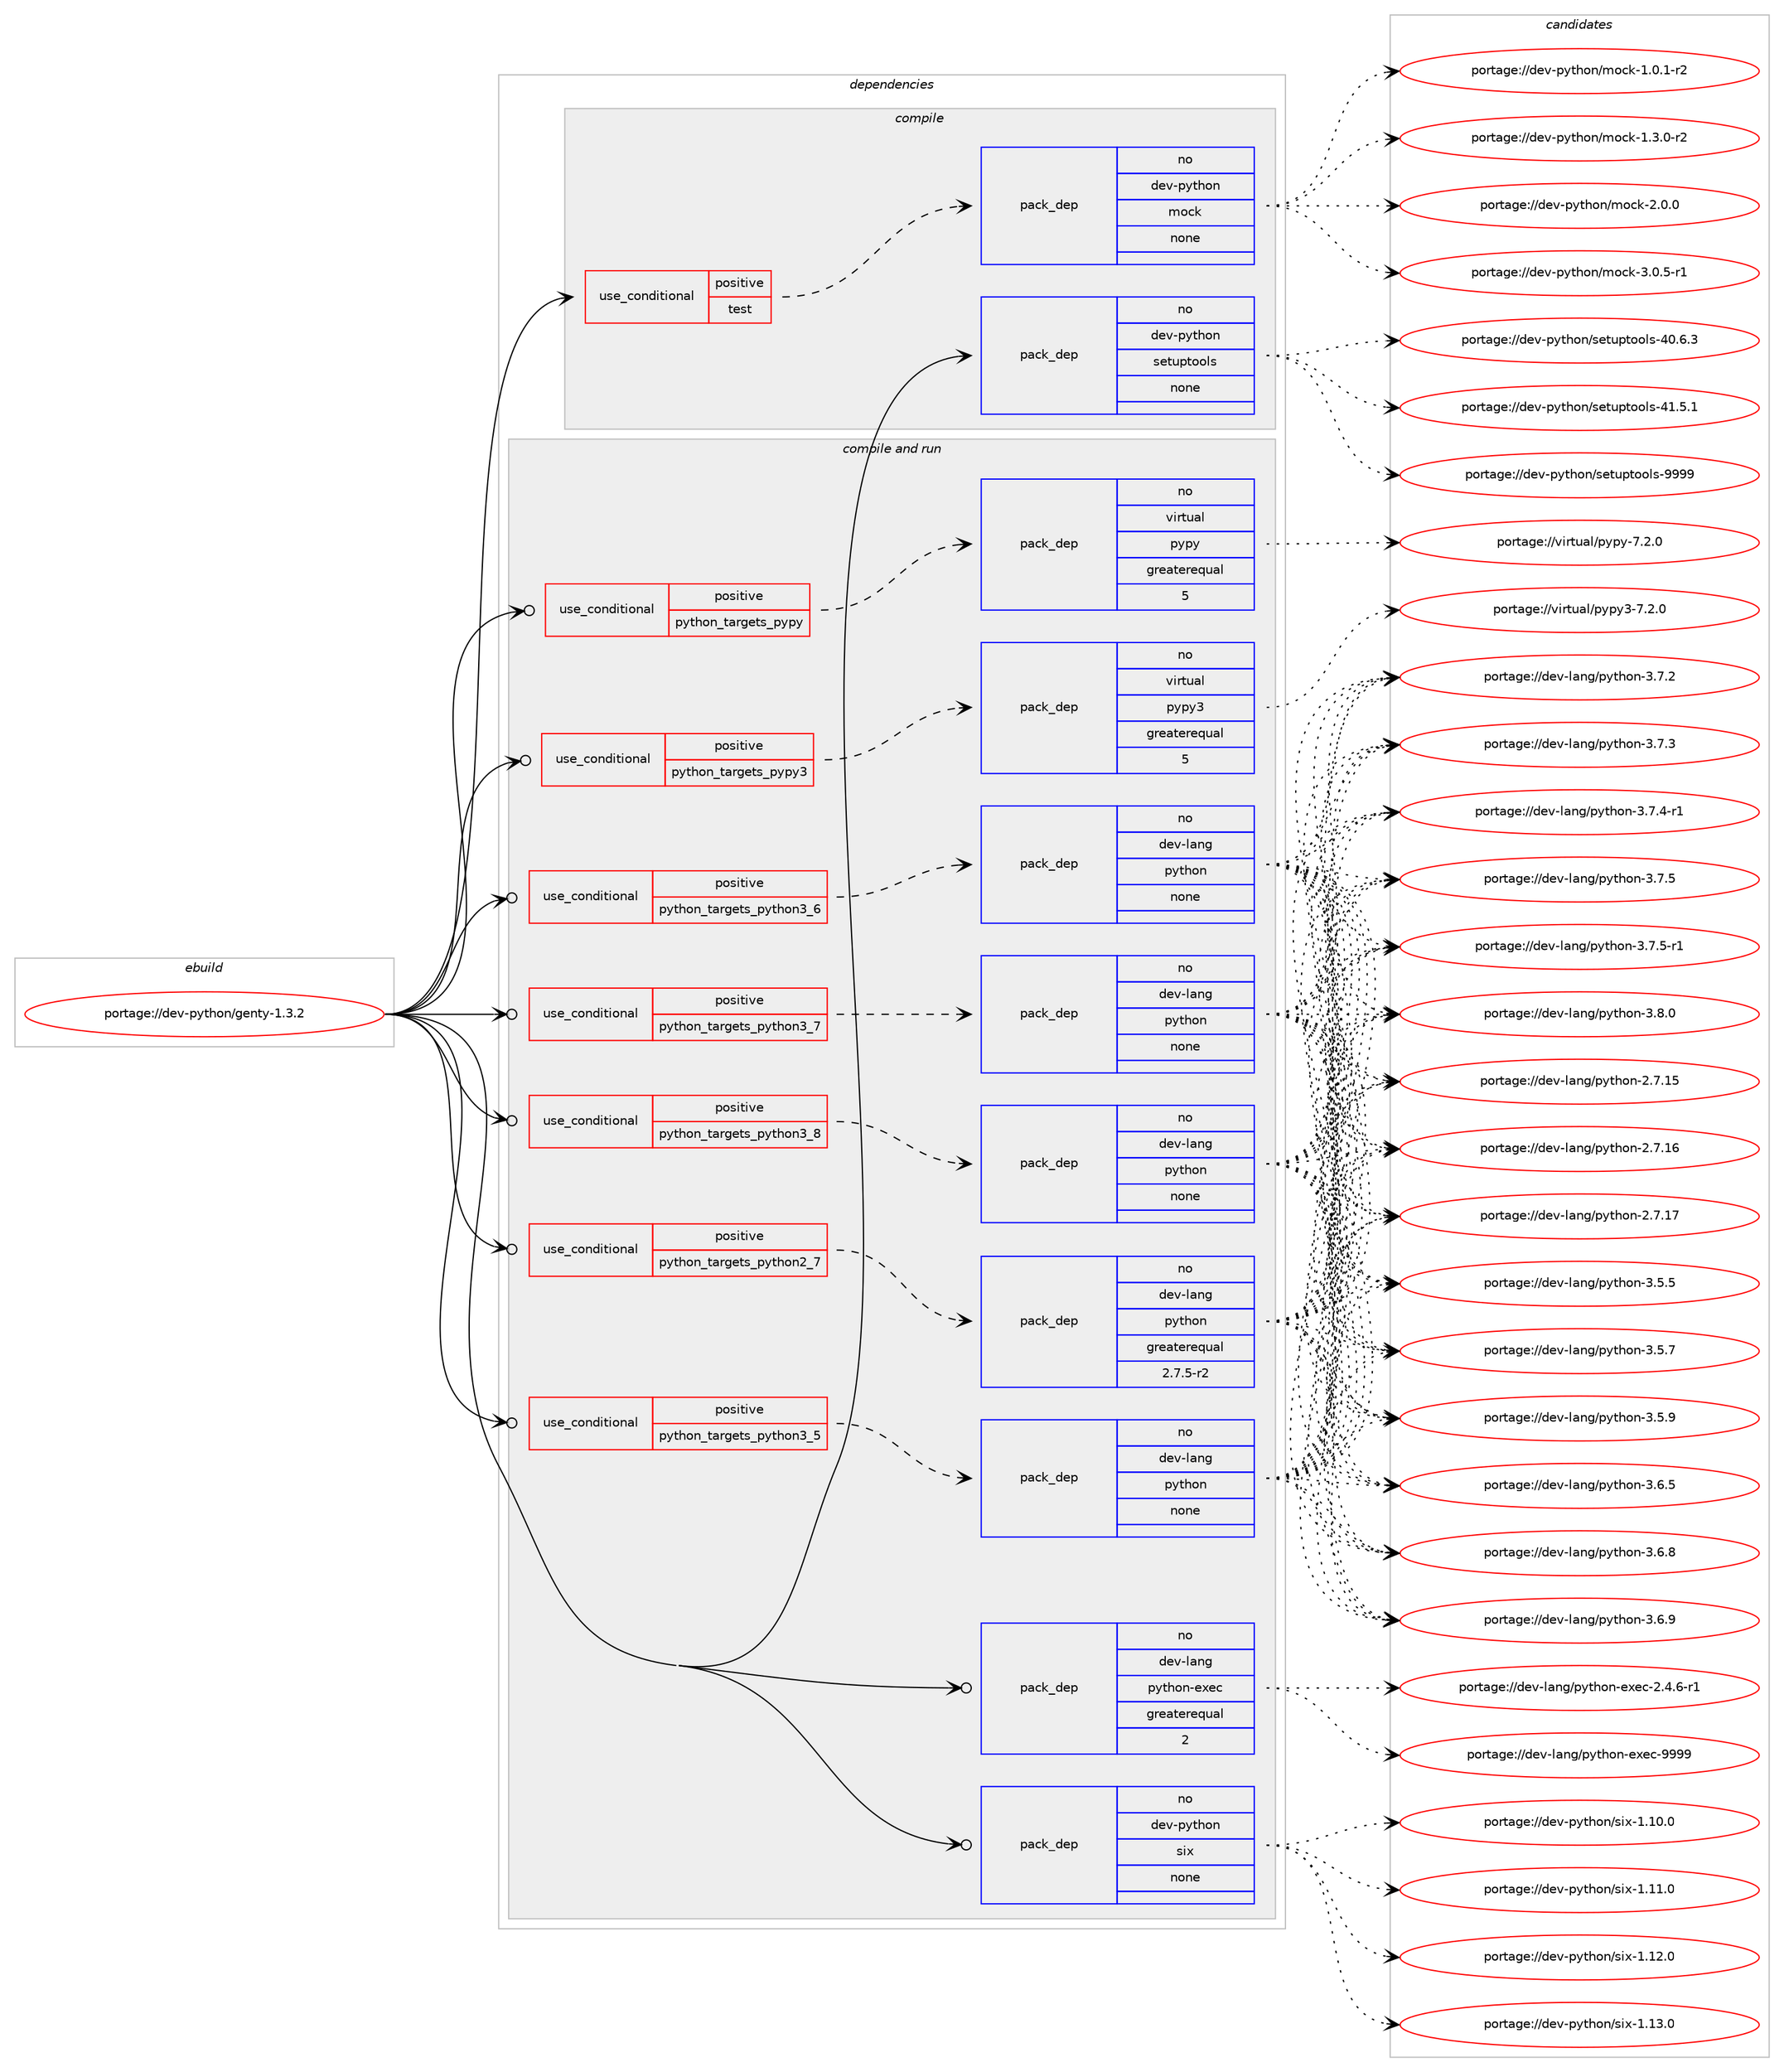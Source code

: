 digraph prolog {

# *************
# Graph options
# *************

newrank=true;
concentrate=true;
compound=true;
graph [rankdir=LR,fontname=Helvetica,fontsize=10,ranksep=1.5];#, ranksep=2.5, nodesep=0.2];
edge  [arrowhead=vee];
node  [fontname=Helvetica,fontsize=10];

# **********
# The ebuild
# **********

subgraph cluster_leftcol {
color=gray;
rank=same;
label=<<i>ebuild</i>>;
id [label="portage://dev-python/genty-1.3.2", color=red, width=4, href="../dev-python/genty-1.3.2.svg"];
}

# ****************
# The dependencies
# ****************

subgraph cluster_midcol {
color=gray;
label=<<i>dependencies</i>>;
subgraph cluster_compile {
fillcolor="#eeeeee";
style=filled;
label=<<i>compile</i>>;
subgraph cond29162 {
dependency141166 [label=<<TABLE BORDER="0" CELLBORDER="1" CELLSPACING="0" CELLPADDING="4"><TR><TD ROWSPAN="3" CELLPADDING="10">use_conditional</TD></TR><TR><TD>positive</TD></TR><TR><TD>test</TD></TR></TABLE>>, shape=none, color=red];
subgraph pack108686 {
dependency141167 [label=<<TABLE BORDER="0" CELLBORDER="1" CELLSPACING="0" CELLPADDING="4" WIDTH="220"><TR><TD ROWSPAN="6" CELLPADDING="30">pack_dep</TD></TR><TR><TD WIDTH="110">no</TD></TR><TR><TD>dev-python</TD></TR><TR><TD>mock</TD></TR><TR><TD>none</TD></TR><TR><TD></TD></TR></TABLE>>, shape=none, color=blue];
}
dependency141166:e -> dependency141167:w [weight=20,style="dashed",arrowhead="vee"];
}
id:e -> dependency141166:w [weight=20,style="solid",arrowhead="vee"];
subgraph pack108687 {
dependency141168 [label=<<TABLE BORDER="0" CELLBORDER="1" CELLSPACING="0" CELLPADDING="4" WIDTH="220"><TR><TD ROWSPAN="6" CELLPADDING="30">pack_dep</TD></TR><TR><TD WIDTH="110">no</TD></TR><TR><TD>dev-python</TD></TR><TR><TD>setuptools</TD></TR><TR><TD>none</TD></TR><TR><TD></TD></TR></TABLE>>, shape=none, color=blue];
}
id:e -> dependency141168:w [weight=20,style="solid",arrowhead="vee"];
}
subgraph cluster_compileandrun {
fillcolor="#eeeeee";
style=filled;
label=<<i>compile and run</i>>;
subgraph cond29163 {
dependency141169 [label=<<TABLE BORDER="0" CELLBORDER="1" CELLSPACING="0" CELLPADDING="4"><TR><TD ROWSPAN="3" CELLPADDING="10">use_conditional</TD></TR><TR><TD>positive</TD></TR><TR><TD>python_targets_pypy</TD></TR></TABLE>>, shape=none, color=red];
subgraph pack108688 {
dependency141170 [label=<<TABLE BORDER="0" CELLBORDER="1" CELLSPACING="0" CELLPADDING="4" WIDTH="220"><TR><TD ROWSPAN="6" CELLPADDING="30">pack_dep</TD></TR><TR><TD WIDTH="110">no</TD></TR><TR><TD>virtual</TD></TR><TR><TD>pypy</TD></TR><TR><TD>greaterequal</TD></TR><TR><TD>5</TD></TR></TABLE>>, shape=none, color=blue];
}
dependency141169:e -> dependency141170:w [weight=20,style="dashed",arrowhead="vee"];
}
id:e -> dependency141169:w [weight=20,style="solid",arrowhead="odotvee"];
subgraph cond29164 {
dependency141171 [label=<<TABLE BORDER="0" CELLBORDER="1" CELLSPACING="0" CELLPADDING="4"><TR><TD ROWSPAN="3" CELLPADDING="10">use_conditional</TD></TR><TR><TD>positive</TD></TR><TR><TD>python_targets_pypy3</TD></TR></TABLE>>, shape=none, color=red];
subgraph pack108689 {
dependency141172 [label=<<TABLE BORDER="0" CELLBORDER="1" CELLSPACING="0" CELLPADDING="4" WIDTH="220"><TR><TD ROWSPAN="6" CELLPADDING="30">pack_dep</TD></TR><TR><TD WIDTH="110">no</TD></TR><TR><TD>virtual</TD></TR><TR><TD>pypy3</TD></TR><TR><TD>greaterequal</TD></TR><TR><TD>5</TD></TR></TABLE>>, shape=none, color=blue];
}
dependency141171:e -> dependency141172:w [weight=20,style="dashed",arrowhead="vee"];
}
id:e -> dependency141171:w [weight=20,style="solid",arrowhead="odotvee"];
subgraph cond29165 {
dependency141173 [label=<<TABLE BORDER="0" CELLBORDER="1" CELLSPACING="0" CELLPADDING="4"><TR><TD ROWSPAN="3" CELLPADDING="10">use_conditional</TD></TR><TR><TD>positive</TD></TR><TR><TD>python_targets_python2_7</TD></TR></TABLE>>, shape=none, color=red];
subgraph pack108690 {
dependency141174 [label=<<TABLE BORDER="0" CELLBORDER="1" CELLSPACING="0" CELLPADDING="4" WIDTH="220"><TR><TD ROWSPAN="6" CELLPADDING="30">pack_dep</TD></TR><TR><TD WIDTH="110">no</TD></TR><TR><TD>dev-lang</TD></TR><TR><TD>python</TD></TR><TR><TD>greaterequal</TD></TR><TR><TD>2.7.5-r2</TD></TR></TABLE>>, shape=none, color=blue];
}
dependency141173:e -> dependency141174:w [weight=20,style="dashed",arrowhead="vee"];
}
id:e -> dependency141173:w [weight=20,style="solid",arrowhead="odotvee"];
subgraph cond29166 {
dependency141175 [label=<<TABLE BORDER="0" CELLBORDER="1" CELLSPACING="0" CELLPADDING="4"><TR><TD ROWSPAN="3" CELLPADDING="10">use_conditional</TD></TR><TR><TD>positive</TD></TR><TR><TD>python_targets_python3_5</TD></TR></TABLE>>, shape=none, color=red];
subgraph pack108691 {
dependency141176 [label=<<TABLE BORDER="0" CELLBORDER="1" CELLSPACING="0" CELLPADDING="4" WIDTH="220"><TR><TD ROWSPAN="6" CELLPADDING="30">pack_dep</TD></TR><TR><TD WIDTH="110">no</TD></TR><TR><TD>dev-lang</TD></TR><TR><TD>python</TD></TR><TR><TD>none</TD></TR><TR><TD></TD></TR></TABLE>>, shape=none, color=blue];
}
dependency141175:e -> dependency141176:w [weight=20,style="dashed",arrowhead="vee"];
}
id:e -> dependency141175:w [weight=20,style="solid",arrowhead="odotvee"];
subgraph cond29167 {
dependency141177 [label=<<TABLE BORDER="0" CELLBORDER="1" CELLSPACING="0" CELLPADDING="4"><TR><TD ROWSPAN="3" CELLPADDING="10">use_conditional</TD></TR><TR><TD>positive</TD></TR><TR><TD>python_targets_python3_6</TD></TR></TABLE>>, shape=none, color=red];
subgraph pack108692 {
dependency141178 [label=<<TABLE BORDER="0" CELLBORDER="1" CELLSPACING="0" CELLPADDING="4" WIDTH="220"><TR><TD ROWSPAN="6" CELLPADDING="30">pack_dep</TD></TR><TR><TD WIDTH="110">no</TD></TR><TR><TD>dev-lang</TD></TR><TR><TD>python</TD></TR><TR><TD>none</TD></TR><TR><TD></TD></TR></TABLE>>, shape=none, color=blue];
}
dependency141177:e -> dependency141178:w [weight=20,style="dashed",arrowhead="vee"];
}
id:e -> dependency141177:w [weight=20,style="solid",arrowhead="odotvee"];
subgraph cond29168 {
dependency141179 [label=<<TABLE BORDER="0" CELLBORDER="1" CELLSPACING="0" CELLPADDING="4"><TR><TD ROWSPAN="3" CELLPADDING="10">use_conditional</TD></TR><TR><TD>positive</TD></TR><TR><TD>python_targets_python3_7</TD></TR></TABLE>>, shape=none, color=red];
subgraph pack108693 {
dependency141180 [label=<<TABLE BORDER="0" CELLBORDER="1" CELLSPACING="0" CELLPADDING="4" WIDTH="220"><TR><TD ROWSPAN="6" CELLPADDING="30">pack_dep</TD></TR><TR><TD WIDTH="110">no</TD></TR><TR><TD>dev-lang</TD></TR><TR><TD>python</TD></TR><TR><TD>none</TD></TR><TR><TD></TD></TR></TABLE>>, shape=none, color=blue];
}
dependency141179:e -> dependency141180:w [weight=20,style="dashed",arrowhead="vee"];
}
id:e -> dependency141179:w [weight=20,style="solid",arrowhead="odotvee"];
subgraph cond29169 {
dependency141181 [label=<<TABLE BORDER="0" CELLBORDER="1" CELLSPACING="0" CELLPADDING="4"><TR><TD ROWSPAN="3" CELLPADDING="10">use_conditional</TD></TR><TR><TD>positive</TD></TR><TR><TD>python_targets_python3_8</TD></TR></TABLE>>, shape=none, color=red];
subgraph pack108694 {
dependency141182 [label=<<TABLE BORDER="0" CELLBORDER="1" CELLSPACING="0" CELLPADDING="4" WIDTH="220"><TR><TD ROWSPAN="6" CELLPADDING="30">pack_dep</TD></TR><TR><TD WIDTH="110">no</TD></TR><TR><TD>dev-lang</TD></TR><TR><TD>python</TD></TR><TR><TD>none</TD></TR><TR><TD></TD></TR></TABLE>>, shape=none, color=blue];
}
dependency141181:e -> dependency141182:w [weight=20,style="dashed",arrowhead="vee"];
}
id:e -> dependency141181:w [weight=20,style="solid",arrowhead="odotvee"];
subgraph pack108695 {
dependency141183 [label=<<TABLE BORDER="0" CELLBORDER="1" CELLSPACING="0" CELLPADDING="4" WIDTH="220"><TR><TD ROWSPAN="6" CELLPADDING="30">pack_dep</TD></TR><TR><TD WIDTH="110">no</TD></TR><TR><TD>dev-lang</TD></TR><TR><TD>python-exec</TD></TR><TR><TD>greaterequal</TD></TR><TR><TD>2</TD></TR></TABLE>>, shape=none, color=blue];
}
id:e -> dependency141183:w [weight=20,style="solid",arrowhead="odotvee"];
subgraph pack108696 {
dependency141184 [label=<<TABLE BORDER="0" CELLBORDER="1" CELLSPACING="0" CELLPADDING="4" WIDTH="220"><TR><TD ROWSPAN="6" CELLPADDING="30">pack_dep</TD></TR><TR><TD WIDTH="110">no</TD></TR><TR><TD>dev-python</TD></TR><TR><TD>six</TD></TR><TR><TD>none</TD></TR><TR><TD></TD></TR></TABLE>>, shape=none, color=blue];
}
id:e -> dependency141184:w [weight=20,style="solid",arrowhead="odotvee"];
}
subgraph cluster_run {
fillcolor="#eeeeee";
style=filled;
label=<<i>run</i>>;
}
}

# **************
# The candidates
# **************

subgraph cluster_choices {
rank=same;
color=gray;
label=<<i>candidates</i>>;

subgraph choice108686 {
color=black;
nodesep=1;
choiceportage1001011184511212111610411111047109111991074549464846494511450 [label="portage://dev-python/mock-1.0.1-r2", color=red, width=4,href="../dev-python/mock-1.0.1-r2.svg"];
choiceportage1001011184511212111610411111047109111991074549465146484511450 [label="portage://dev-python/mock-1.3.0-r2", color=red, width=4,href="../dev-python/mock-1.3.0-r2.svg"];
choiceportage100101118451121211161041111104710911199107455046484648 [label="portage://dev-python/mock-2.0.0", color=red, width=4,href="../dev-python/mock-2.0.0.svg"];
choiceportage1001011184511212111610411111047109111991074551464846534511449 [label="portage://dev-python/mock-3.0.5-r1", color=red, width=4,href="../dev-python/mock-3.0.5-r1.svg"];
dependency141167:e -> choiceportage1001011184511212111610411111047109111991074549464846494511450:w [style=dotted,weight="100"];
dependency141167:e -> choiceportage1001011184511212111610411111047109111991074549465146484511450:w [style=dotted,weight="100"];
dependency141167:e -> choiceportage100101118451121211161041111104710911199107455046484648:w [style=dotted,weight="100"];
dependency141167:e -> choiceportage1001011184511212111610411111047109111991074551464846534511449:w [style=dotted,weight="100"];
}
subgraph choice108687 {
color=black;
nodesep=1;
choiceportage100101118451121211161041111104711510111611711211611111110811545524846544651 [label="portage://dev-python/setuptools-40.6.3", color=red, width=4,href="../dev-python/setuptools-40.6.3.svg"];
choiceportage100101118451121211161041111104711510111611711211611111110811545524946534649 [label="portage://dev-python/setuptools-41.5.1", color=red, width=4,href="../dev-python/setuptools-41.5.1.svg"];
choiceportage10010111845112121116104111110471151011161171121161111111081154557575757 [label="portage://dev-python/setuptools-9999", color=red, width=4,href="../dev-python/setuptools-9999.svg"];
dependency141168:e -> choiceportage100101118451121211161041111104711510111611711211611111110811545524846544651:w [style=dotted,weight="100"];
dependency141168:e -> choiceportage100101118451121211161041111104711510111611711211611111110811545524946534649:w [style=dotted,weight="100"];
dependency141168:e -> choiceportage10010111845112121116104111110471151011161171121161111111081154557575757:w [style=dotted,weight="100"];
}
subgraph choice108688 {
color=black;
nodesep=1;
choiceportage1181051141161179710847112121112121455546504648 [label="portage://virtual/pypy-7.2.0", color=red, width=4,href="../virtual/pypy-7.2.0.svg"];
dependency141170:e -> choiceportage1181051141161179710847112121112121455546504648:w [style=dotted,weight="100"];
}
subgraph choice108689 {
color=black;
nodesep=1;
choiceportage118105114116117971084711212111212151455546504648 [label="portage://virtual/pypy3-7.2.0", color=red, width=4,href="../virtual/pypy3-7.2.0.svg"];
dependency141172:e -> choiceportage118105114116117971084711212111212151455546504648:w [style=dotted,weight="100"];
}
subgraph choice108690 {
color=black;
nodesep=1;
choiceportage10010111845108971101034711212111610411111045504655464953 [label="portage://dev-lang/python-2.7.15", color=red, width=4,href="../dev-lang/python-2.7.15.svg"];
choiceportage10010111845108971101034711212111610411111045504655464954 [label="portage://dev-lang/python-2.7.16", color=red, width=4,href="../dev-lang/python-2.7.16.svg"];
choiceportage10010111845108971101034711212111610411111045504655464955 [label="portage://dev-lang/python-2.7.17", color=red, width=4,href="../dev-lang/python-2.7.17.svg"];
choiceportage100101118451089711010347112121116104111110455146534653 [label="portage://dev-lang/python-3.5.5", color=red, width=4,href="../dev-lang/python-3.5.5.svg"];
choiceportage100101118451089711010347112121116104111110455146534655 [label="portage://dev-lang/python-3.5.7", color=red, width=4,href="../dev-lang/python-3.5.7.svg"];
choiceportage100101118451089711010347112121116104111110455146534657 [label="portage://dev-lang/python-3.5.9", color=red, width=4,href="../dev-lang/python-3.5.9.svg"];
choiceportage100101118451089711010347112121116104111110455146544653 [label="portage://dev-lang/python-3.6.5", color=red, width=4,href="../dev-lang/python-3.6.5.svg"];
choiceportage100101118451089711010347112121116104111110455146544656 [label="portage://dev-lang/python-3.6.8", color=red, width=4,href="../dev-lang/python-3.6.8.svg"];
choiceportage100101118451089711010347112121116104111110455146544657 [label="portage://dev-lang/python-3.6.9", color=red, width=4,href="../dev-lang/python-3.6.9.svg"];
choiceportage100101118451089711010347112121116104111110455146554650 [label="portage://dev-lang/python-3.7.2", color=red, width=4,href="../dev-lang/python-3.7.2.svg"];
choiceportage100101118451089711010347112121116104111110455146554651 [label="portage://dev-lang/python-3.7.3", color=red, width=4,href="../dev-lang/python-3.7.3.svg"];
choiceportage1001011184510897110103471121211161041111104551465546524511449 [label="portage://dev-lang/python-3.7.4-r1", color=red, width=4,href="../dev-lang/python-3.7.4-r1.svg"];
choiceportage100101118451089711010347112121116104111110455146554653 [label="portage://dev-lang/python-3.7.5", color=red, width=4,href="../dev-lang/python-3.7.5.svg"];
choiceportage1001011184510897110103471121211161041111104551465546534511449 [label="portage://dev-lang/python-3.7.5-r1", color=red, width=4,href="../dev-lang/python-3.7.5-r1.svg"];
choiceportage100101118451089711010347112121116104111110455146564648 [label="portage://dev-lang/python-3.8.0", color=red, width=4,href="../dev-lang/python-3.8.0.svg"];
dependency141174:e -> choiceportage10010111845108971101034711212111610411111045504655464953:w [style=dotted,weight="100"];
dependency141174:e -> choiceportage10010111845108971101034711212111610411111045504655464954:w [style=dotted,weight="100"];
dependency141174:e -> choiceportage10010111845108971101034711212111610411111045504655464955:w [style=dotted,weight="100"];
dependency141174:e -> choiceportage100101118451089711010347112121116104111110455146534653:w [style=dotted,weight="100"];
dependency141174:e -> choiceportage100101118451089711010347112121116104111110455146534655:w [style=dotted,weight="100"];
dependency141174:e -> choiceportage100101118451089711010347112121116104111110455146534657:w [style=dotted,weight="100"];
dependency141174:e -> choiceportage100101118451089711010347112121116104111110455146544653:w [style=dotted,weight="100"];
dependency141174:e -> choiceportage100101118451089711010347112121116104111110455146544656:w [style=dotted,weight="100"];
dependency141174:e -> choiceportage100101118451089711010347112121116104111110455146544657:w [style=dotted,weight="100"];
dependency141174:e -> choiceportage100101118451089711010347112121116104111110455146554650:w [style=dotted,weight="100"];
dependency141174:e -> choiceportage100101118451089711010347112121116104111110455146554651:w [style=dotted,weight="100"];
dependency141174:e -> choiceportage1001011184510897110103471121211161041111104551465546524511449:w [style=dotted,weight="100"];
dependency141174:e -> choiceportage100101118451089711010347112121116104111110455146554653:w [style=dotted,weight="100"];
dependency141174:e -> choiceportage1001011184510897110103471121211161041111104551465546534511449:w [style=dotted,weight="100"];
dependency141174:e -> choiceportage100101118451089711010347112121116104111110455146564648:w [style=dotted,weight="100"];
}
subgraph choice108691 {
color=black;
nodesep=1;
choiceportage10010111845108971101034711212111610411111045504655464953 [label="portage://dev-lang/python-2.7.15", color=red, width=4,href="../dev-lang/python-2.7.15.svg"];
choiceportage10010111845108971101034711212111610411111045504655464954 [label="portage://dev-lang/python-2.7.16", color=red, width=4,href="../dev-lang/python-2.7.16.svg"];
choiceportage10010111845108971101034711212111610411111045504655464955 [label="portage://dev-lang/python-2.7.17", color=red, width=4,href="../dev-lang/python-2.7.17.svg"];
choiceportage100101118451089711010347112121116104111110455146534653 [label="portage://dev-lang/python-3.5.5", color=red, width=4,href="../dev-lang/python-3.5.5.svg"];
choiceportage100101118451089711010347112121116104111110455146534655 [label="portage://dev-lang/python-3.5.7", color=red, width=4,href="../dev-lang/python-3.5.7.svg"];
choiceportage100101118451089711010347112121116104111110455146534657 [label="portage://dev-lang/python-3.5.9", color=red, width=4,href="../dev-lang/python-3.5.9.svg"];
choiceportage100101118451089711010347112121116104111110455146544653 [label="portage://dev-lang/python-3.6.5", color=red, width=4,href="../dev-lang/python-3.6.5.svg"];
choiceportage100101118451089711010347112121116104111110455146544656 [label="portage://dev-lang/python-3.6.8", color=red, width=4,href="../dev-lang/python-3.6.8.svg"];
choiceportage100101118451089711010347112121116104111110455146544657 [label="portage://dev-lang/python-3.6.9", color=red, width=4,href="../dev-lang/python-3.6.9.svg"];
choiceportage100101118451089711010347112121116104111110455146554650 [label="portage://dev-lang/python-3.7.2", color=red, width=4,href="../dev-lang/python-3.7.2.svg"];
choiceportage100101118451089711010347112121116104111110455146554651 [label="portage://dev-lang/python-3.7.3", color=red, width=4,href="../dev-lang/python-3.7.3.svg"];
choiceportage1001011184510897110103471121211161041111104551465546524511449 [label="portage://dev-lang/python-3.7.4-r1", color=red, width=4,href="../dev-lang/python-3.7.4-r1.svg"];
choiceportage100101118451089711010347112121116104111110455146554653 [label="portage://dev-lang/python-3.7.5", color=red, width=4,href="../dev-lang/python-3.7.5.svg"];
choiceportage1001011184510897110103471121211161041111104551465546534511449 [label="portage://dev-lang/python-3.7.5-r1", color=red, width=4,href="../dev-lang/python-3.7.5-r1.svg"];
choiceportage100101118451089711010347112121116104111110455146564648 [label="portage://dev-lang/python-3.8.0", color=red, width=4,href="../dev-lang/python-3.8.0.svg"];
dependency141176:e -> choiceportage10010111845108971101034711212111610411111045504655464953:w [style=dotted,weight="100"];
dependency141176:e -> choiceportage10010111845108971101034711212111610411111045504655464954:w [style=dotted,weight="100"];
dependency141176:e -> choiceportage10010111845108971101034711212111610411111045504655464955:w [style=dotted,weight="100"];
dependency141176:e -> choiceportage100101118451089711010347112121116104111110455146534653:w [style=dotted,weight="100"];
dependency141176:e -> choiceportage100101118451089711010347112121116104111110455146534655:w [style=dotted,weight="100"];
dependency141176:e -> choiceportage100101118451089711010347112121116104111110455146534657:w [style=dotted,weight="100"];
dependency141176:e -> choiceportage100101118451089711010347112121116104111110455146544653:w [style=dotted,weight="100"];
dependency141176:e -> choiceportage100101118451089711010347112121116104111110455146544656:w [style=dotted,weight="100"];
dependency141176:e -> choiceportage100101118451089711010347112121116104111110455146544657:w [style=dotted,weight="100"];
dependency141176:e -> choiceportage100101118451089711010347112121116104111110455146554650:w [style=dotted,weight="100"];
dependency141176:e -> choiceportage100101118451089711010347112121116104111110455146554651:w [style=dotted,weight="100"];
dependency141176:e -> choiceportage1001011184510897110103471121211161041111104551465546524511449:w [style=dotted,weight="100"];
dependency141176:e -> choiceportage100101118451089711010347112121116104111110455146554653:w [style=dotted,weight="100"];
dependency141176:e -> choiceportage1001011184510897110103471121211161041111104551465546534511449:w [style=dotted,weight="100"];
dependency141176:e -> choiceportage100101118451089711010347112121116104111110455146564648:w [style=dotted,weight="100"];
}
subgraph choice108692 {
color=black;
nodesep=1;
choiceportage10010111845108971101034711212111610411111045504655464953 [label="portage://dev-lang/python-2.7.15", color=red, width=4,href="../dev-lang/python-2.7.15.svg"];
choiceportage10010111845108971101034711212111610411111045504655464954 [label="portage://dev-lang/python-2.7.16", color=red, width=4,href="../dev-lang/python-2.7.16.svg"];
choiceportage10010111845108971101034711212111610411111045504655464955 [label="portage://dev-lang/python-2.7.17", color=red, width=4,href="../dev-lang/python-2.7.17.svg"];
choiceportage100101118451089711010347112121116104111110455146534653 [label="portage://dev-lang/python-3.5.5", color=red, width=4,href="../dev-lang/python-3.5.5.svg"];
choiceportage100101118451089711010347112121116104111110455146534655 [label="portage://dev-lang/python-3.5.7", color=red, width=4,href="../dev-lang/python-3.5.7.svg"];
choiceportage100101118451089711010347112121116104111110455146534657 [label="portage://dev-lang/python-3.5.9", color=red, width=4,href="../dev-lang/python-3.5.9.svg"];
choiceportage100101118451089711010347112121116104111110455146544653 [label="portage://dev-lang/python-3.6.5", color=red, width=4,href="../dev-lang/python-3.6.5.svg"];
choiceportage100101118451089711010347112121116104111110455146544656 [label="portage://dev-lang/python-3.6.8", color=red, width=4,href="../dev-lang/python-3.6.8.svg"];
choiceportage100101118451089711010347112121116104111110455146544657 [label="portage://dev-lang/python-3.6.9", color=red, width=4,href="../dev-lang/python-3.6.9.svg"];
choiceportage100101118451089711010347112121116104111110455146554650 [label="portage://dev-lang/python-3.7.2", color=red, width=4,href="../dev-lang/python-3.7.2.svg"];
choiceportage100101118451089711010347112121116104111110455146554651 [label="portage://dev-lang/python-3.7.3", color=red, width=4,href="../dev-lang/python-3.7.3.svg"];
choiceportage1001011184510897110103471121211161041111104551465546524511449 [label="portage://dev-lang/python-3.7.4-r1", color=red, width=4,href="../dev-lang/python-3.7.4-r1.svg"];
choiceportage100101118451089711010347112121116104111110455146554653 [label="portage://dev-lang/python-3.7.5", color=red, width=4,href="../dev-lang/python-3.7.5.svg"];
choiceportage1001011184510897110103471121211161041111104551465546534511449 [label="portage://dev-lang/python-3.7.5-r1", color=red, width=4,href="../dev-lang/python-3.7.5-r1.svg"];
choiceportage100101118451089711010347112121116104111110455146564648 [label="portage://dev-lang/python-3.8.0", color=red, width=4,href="../dev-lang/python-3.8.0.svg"];
dependency141178:e -> choiceportage10010111845108971101034711212111610411111045504655464953:w [style=dotted,weight="100"];
dependency141178:e -> choiceportage10010111845108971101034711212111610411111045504655464954:w [style=dotted,weight="100"];
dependency141178:e -> choiceportage10010111845108971101034711212111610411111045504655464955:w [style=dotted,weight="100"];
dependency141178:e -> choiceportage100101118451089711010347112121116104111110455146534653:w [style=dotted,weight="100"];
dependency141178:e -> choiceportage100101118451089711010347112121116104111110455146534655:w [style=dotted,weight="100"];
dependency141178:e -> choiceportage100101118451089711010347112121116104111110455146534657:w [style=dotted,weight="100"];
dependency141178:e -> choiceportage100101118451089711010347112121116104111110455146544653:w [style=dotted,weight="100"];
dependency141178:e -> choiceportage100101118451089711010347112121116104111110455146544656:w [style=dotted,weight="100"];
dependency141178:e -> choiceportage100101118451089711010347112121116104111110455146544657:w [style=dotted,weight="100"];
dependency141178:e -> choiceportage100101118451089711010347112121116104111110455146554650:w [style=dotted,weight="100"];
dependency141178:e -> choiceportage100101118451089711010347112121116104111110455146554651:w [style=dotted,weight="100"];
dependency141178:e -> choiceportage1001011184510897110103471121211161041111104551465546524511449:w [style=dotted,weight="100"];
dependency141178:e -> choiceportage100101118451089711010347112121116104111110455146554653:w [style=dotted,weight="100"];
dependency141178:e -> choiceportage1001011184510897110103471121211161041111104551465546534511449:w [style=dotted,weight="100"];
dependency141178:e -> choiceportage100101118451089711010347112121116104111110455146564648:w [style=dotted,weight="100"];
}
subgraph choice108693 {
color=black;
nodesep=1;
choiceportage10010111845108971101034711212111610411111045504655464953 [label="portage://dev-lang/python-2.7.15", color=red, width=4,href="../dev-lang/python-2.7.15.svg"];
choiceportage10010111845108971101034711212111610411111045504655464954 [label="portage://dev-lang/python-2.7.16", color=red, width=4,href="../dev-lang/python-2.7.16.svg"];
choiceportage10010111845108971101034711212111610411111045504655464955 [label="portage://dev-lang/python-2.7.17", color=red, width=4,href="../dev-lang/python-2.7.17.svg"];
choiceportage100101118451089711010347112121116104111110455146534653 [label="portage://dev-lang/python-3.5.5", color=red, width=4,href="../dev-lang/python-3.5.5.svg"];
choiceportage100101118451089711010347112121116104111110455146534655 [label="portage://dev-lang/python-3.5.7", color=red, width=4,href="../dev-lang/python-3.5.7.svg"];
choiceportage100101118451089711010347112121116104111110455146534657 [label="portage://dev-lang/python-3.5.9", color=red, width=4,href="../dev-lang/python-3.5.9.svg"];
choiceportage100101118451089711010347112121116104111110455146544653 [label="portage://dev-lang/python-3.6.5", color=red, width=4,href="../dev-lang/python-3.6.5.svg"];
choiceportage100101118451089711010347112121116104111110455146544656 [label="portage://dev-lang/python-3.6.8", color=red, width=4,href="../dev-lang/python-3.6.8.svg"];
choiceportage100101118451089711010347112121116104111110455146544657 [label="portage://dev-lang/python-3.6.9", color=red, width=4,href="../dev-lang/python-3.6.9.svg"];
choiceportage100101118451089711010347112121116104111110455146554650 [label="portage://dev-lang/python-3.7.2", color=red, width=4,href="../dev-lang/python-3.7.2.svg"];
choiceportage100101118451089711010347112121116104111110455146554651 [label="portage://dev-lang/python-3.7.3", color=red, width=4,href="../dev-lang/python-3.7.3.svg"];
choiceportage1001011184510897110103471121211161041111104551465546524511449 [label="portage://dev-lang/python-3.7.4-r1", color=red, width=4,href="../dev-lang/python-3.7.4-r1.svg"];
choiceportage100101118451089711010347112121116104111110455146554653 [label="portage://dev-lang/python-3.7.5", color=red, width=4,href="../dev-lang/python-3.7.5.svg"];
choiceportage1001011184510897110103471121211161041111104551465546534511449 [label="portage://dev-lang/python-3.7.5-r1", color=red, width=4,href="../dev-lang/python-3.7.5-r1.svg"];
choiceportage100101118451089711010347112121116104111110455146564648 [label="portage://dev-lang/python-3.8.0", color=red, width=4,href="../dev-lang/python-3.8.0.svg"];
dependency141180:e -> choiceportage10010111845108971101034711212111610411111045504655464953:w [style=dotted,weight="100"];
dependency141180:e -> choiceportage10010111845108971101034711212111610411111045504655464954:w [style=dotted,weight="100"];
dependency141180:e -> choiceportage10010111845108971101034711212111610411111045504655464955:w [style=dotted,weight="100"];
dependency141180:e -> choiceportage100101118451089711010347112121116104111110455146534653:w [style=dotted,weight="100"];
dependency141180:e -> choiceportage100101118451089711010347112121116104111110455146534655:w [style=dotted,weight="100"];
dependency141180:e -> choiceportage100101118451089711010347112121116104111110455146534657:w [style=dotted,weight="100"];
dependency141180:e -> choiceportage100101118451089711010347112121116104111110455146544653:w [style=dotted,weight="100"];
dependency141180:e -> choiceportage100101118451089711010347112121116104111110455146544656:w [style=dotted,weight="100"];
dependency141180:e -> choiceportage100101118451089711010347112121116104111110455146544657:w [style=dotted,weight="100"];
dependency141180:e -> choiceportage100101118451089711010347112121116104111110455146554650:w [style=dotted,weight="100"];
dependency141180:e -> choiceportage100101118451089711010347112121116104111110455146554651:w [style=dotted,weight="100"];
dependency141180:e -> choiceportage1001011184510897110103471121211161041111104551465546524511449:w [style=dotted,weight="100"];
dependency141180:e -> choiceportage100101118451089711010347112121116104111110455146554653:w [style=dotted,weight="100"];
dependency141180:e -> choiceportage1001011184510897110103471121211161041111104551465546534511449:w [style=dotted,weight="100"];
dependency141180:e -> choiceportage100101118451089711010347112121116104111110455146564648:w [style=dotted,weight="100"];
}
subgraph choice108694 {
color=black;
nodesep=1;
choiceportage10010111845108971101034711212111610411111045504655464953 [label="portage://dev-lang/python-2.7.15", color=red, width=4,href="../dev-lang/python-2.7.15.svg"];
choiceportage10010111845108971101034711212111610411111045504655464954 [label="portage://dev-lang/python-2.7.16", color=red, width=4,href="../dev-lang/python-2.7.16.svg"];
choiceportage10010111845108971101034711212111610411111045504655464955 [label="portage://dev-lang/python-2.7.17", color=red, width=4,href="../dev-lang/python-2.7.17.svg"];
choiceportage100101118451089711010347112121116104111110455146534653 [label="portage://dev-lang/python-3.5.5", color=red, width=4,href="../dev-lang/python-3.5.5.svg"];
choiceportage100101118451089711010347112121116104111110455146534655 [label="portage://dev-lang/python-3.5.7", color=red, width=4,href="../dev-lang/python-3.5.7.svg"];
choiceportage100101118451089711010347112121116104111110455146534657 [label="portage://dev-lang/python-3.5.9", color=red, width=4,href="../dev-lang/python-3.5.9.svg"];
choiceportage100101118451089711010347112121116104111110455146544653 [label="portage://dev-lang/python-3.6.5", color=red, width=4,href="../dev-lang/python-3.6.5.svg"];
choiceportage100101118451089711010347112121116104111110455146544656 [label="portage://dev-lang/python-3.6.8", color=red, width=4,href="../dev-lang/python-3.6.8.svg"];
choiceportage100101118451089711010347112121116104111110455146544657 [label="portage://dev-lang/python-3.6.9", color=red, width=4,href="../dev-lang/python-3.6.9.svg"];
choiceportage100101118451089711010347112121116104111110455146554650 [label="portage://dev-lang/python-3.7.2", color=red, width=4,href="../dev-lang/python-3.7.2.svg"];
choiceportage100101118451089711010347112121116104111110455146554651 [label="portage://dev-lang/python-3.7.3", color=red, width=4,href="../dev-lang/python-3.7.3.svg"];
choiceportage1001011184510897110103471121211161041111104551465546524511449 [label="portage://dev-lang/python-3.7.4-r1", color=red, width=4,href="../dev-lang/python-3.7.4-r1.svg"];
choiceportage100101118451089711010347112121116104111110455146554653 [label="portage://dev-lang/python-3.7.5", color=red, width=4,href="../dev-lang/python-3.7.5.svg"];
choiceportage1001011184510897110103471121211161041111104551465546534511449 [label="portage://dev-lang/python-3.7.5-r1", color=red, width=4,href="../dev-lang/python-3.7.5-r1.svg"];
choiceportage100101118451089711010347112121116104111110455146564648 [label="portage://dev-lang/python-3.8.0", color=red, width=4,href="../dev-lang/python-3.8.0.svg"];
dependency141182:e -> choiceportage10010111845108971101034711212111610411111045504655464953:w [style=dotted,weight="100"];
dependency141182:e -> choiceportage10010111845108971101034711212111610411111045504655464954:w [style=dotted,weight="100"];
dependency141182:e -> choiceportage10010111845108971101034711212111610411111045504655464955:w [style=dotted,weight="100"];
dependency141182:e -> choiceportage100101118451089711010347112121116104111110455146534653:w [style=dotted,weight="100"];
dependency141182:e -> choiceportage100101118451089711010347112121116104111110455146534655:w [style=dotted,weight="100"];
dependency141182:e -> choiceportage100101118451089711010347112121116104111110455146534657:w [style=dotted,weight="100"];
dependency141182:e -> choiceportage100101118451089711010347112121116104111110455146544653:w [style=dotted,weight="100"];
dependency141182:e -> choiceportage100101118451089711010347112121116104111110455146544656:w [style=dotted,weight="100"];
dependency141182:e -> choiceportage100101118451089711010347112121116104111110455146544657:w [style=dotted,weight="100"];
dependency141182:e -> choiceportage100101118451089711010347112121116104111110455146554650:w [style=dotted,weight="100"];
dependency141182:e -> choiceportage100101118451089711010347112121116104111110455146554651:w [style=dotted,weight="100"];
dependency141182:e -> choiceportage1001011184510897110103471121211161041111104551465546524511449:w [style=dotted,weight="100"];
dependency141182:e -> choiceportage100101118451089711010347112121116104111110455146554653:w [style=dotted,weight="100"];
dependency141182:e -> choiceportage1001011184510897110103471121211161041111104551465546534511449:w [style=dotted,weight="100"];
dependency141182:e -> choiceportage100101118451089711010347112121116104111110455146564648:w [style=dotted,weight="100"];
}
subgraph choice108695 {
color=black;
nodesep=1;
choiceportage10010111845108971101034711212111610411111045101120101994550465246544511449 [label="portage://dev-lang/python-exec-2.4.6-r1", color=red, width=4,href="../dev-lang/python-exec-2.4.6-r1.svg"];
choiceportage10010111845108971101034711212111610411111045101120101994557575757 [label="portage://dev-lang/python-exec-9999", color=red, width=4,href="../dev-lang/python-exec-9999.svg"];
dependency141183:e -> choiceportage10010111845108971101034711212111610411111045101120101994550465246544511449:w [style=dotted,weight="100"];
dependency141183:e -> choiceportage10010111845108971101034711212111610411111045101120101994557575757:w [style=dotted,weight="100"];
}
subgraph choice108696 {
color=black;
nodesep=1;
choiceportage100101118451121211161041111104711510512045494649484648 [label="portage://dev-python/six-1.10.0", color=red, width=4,href="../dev-python/six-1.10.0.svg"];
choiceportage100101118451121211161041111104711510512045494649494648 [label="portage://dev-python/six-1.11.0", color=red, width=4,href="../dev-python/six-1.11.0.svg"];
choiceportage100101118451121211161041111104711510512045494649504648 [label="portage://dev-python/six-1.12.0", color=red, width=4,href="../dev-python/six-1.12.0.svg"];
choiceportage100101118451121211161041111104711510512045494649514648 [label="portage://dev-python/six-1.13.0", color=red, width=4,href="../dev-python/six-1.13.0.svg"];
dependency141184:e -> choiceportage100101118451121211161041111104711510512045494649484648:w [style=dotted,weight="100"];
dependency141184:e -> choiceportage100101118451121211161041111104711510512045494649494648:w [style=dotted,weight="100"];
dependency141184:e -> choiceportage100101118451121211161041111104711510512045494649504648:w [style=dotted,weight="100"];
dependency141184:e -> choiceportage100101118451121211161041111104711510512045494649514648:w [style=dotted,weight="100"];
}
}

}
